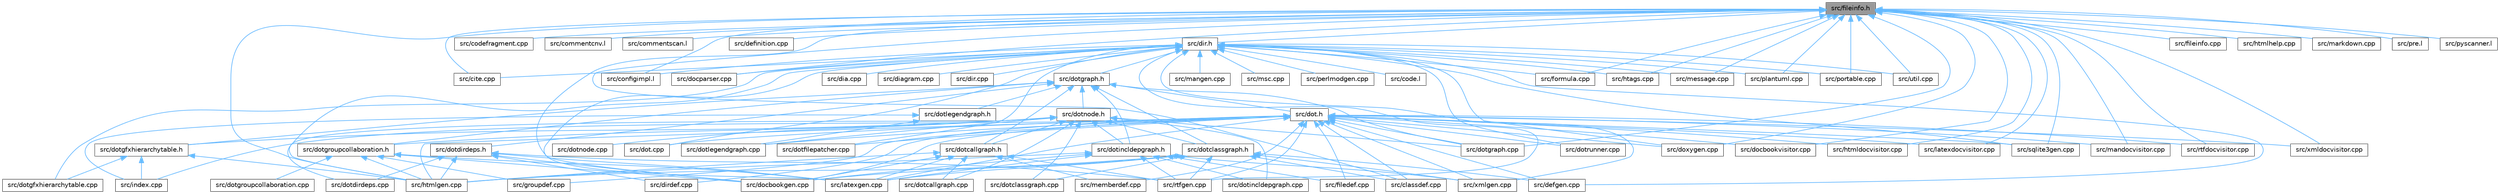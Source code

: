 digraph "src/fileinfo.h"
{
 // INTERACTIVE_SVG=YES
 // LATEX_PDF_SIZE
  bgcolor="transparent";
  edge [fontname=Helvetica,fontsize=10,labelfontname=Helvetica,labelfontsize=10];
  node [fontname=Helvetica,fontsize=10,shape=box,height=0.2,width=0.4];
  Node1 [id="Node000001",label="src/fileinfo.h",height=0.2,width=0.4,color="gray40", fillcolor="grey60", style="filled", fontcolor="black",tooltip=" "];
  Node1 -> Node2 [id="edge1_Node000001_Node000002",dir="back",color="steelblue1",style="solid",tooltip=" "];
  Node2 [id="Node000002",label="src/cite.cpp",height=0.2,width=0.4,color="grey40", fillcolor="white", style="filled",URL="$d5/d0b/cite_8cpp.html",tooltip=" "];
  Node1 -> Node3 [id="edge2_Node000001_Node000003",dir="back",color="steelblue1",style="solid",tooltip=" "];
  Node3 [id="Node000003",label="src/classdef.cpp",height=0.2,width=0.4,color="grey40", fillcolor="white", style="filled",URL="$de/d89/classdef_8cpp.html",tooltip=" "];
  Node1 -> Node4 [id="edge3_Node000001_Node000004",dir="back",color="steelblue1",style="solid",tooltip=" "];
  Node4 [id="Node000004",label="src/codefragment.cpp",height=0.2,width=0.4,color="grey40", fillcolor="white", style="filled",URL="$dd/d4a/codefragment_8cpp.html",tooltip=" "];
  Node1 -> Node5 [id="edge4_Node000001_Node000005",dir="back",color="steelblue1",style="solid",tooltip=" "];
  Node5 [id="Node000005",label="src/commentcnv.l",height=0.2,width=0.4,color="grey40", fillcolor="white", style="filled",URL="$d0/d47/commentcnv_8l.html",tooltip=" "];
  Node1 -> Node6 [id="edge5_Node000001_Node000006",dir="back",color="steelblue1",style="solid",tooltip=" "];
  Node6 [id="Node000006",label="src/commentscan.l",height=0.2,width=0.4,color="grey40", fillcolor="white", style="filled",URL="$d7/d5f/commentscan_8l.html",tooltip=" "];
  Node1 -> Node7 [id="edge6_Node000001_Node000007",dir="back",color="steelblue1",style="solid",tooltip=" "];
  Node7 [id="Node000007",label="src/configimpl.l",height=0.2,width=0.4,color="grey40", fillcolor="white", style="filled",URL="$d9/de3/configimpl_8l.html",tooltip=" "];
  Node1 -> Node8 [id="edge7_Node000001_Node000008",dir="back",color="steelblue1",style="solid",tooltip=" "];
  Node8 [id="Node000008",label="src/definition.cpp",height=0.2,width=0.4,color="grey40", fillcolor="white", style="filled",URL="$d3/dea/definition_8cpp.html",tooltip=" "];
  Node1 -> Node9 [id="edge8_Node000001_Node000009",dir="back",color="steelblue1",style="solid",tooltip=" "];
  Node9 [id="Node000009",label="src/dir.h",height=0.2,width=0.4,color="grey40", fillcolor="white", style="filled",URL="$df/d9c/dir_8h.html",tooltip=" "];
  Node9 -> Node2 [id="edge9_Node000009_Node000002",dir="back",color="steelblue1",style="solid",tooltip=" "];
  Node9 -> Node10 [id="edge10_Node000009_Node000010",dir="back",color="steelblue1",style="solid",tooltip=" "];
  Node10 [id="Node000010",label="src/code.l",height=0.2,width=0.4,color="grey40", fillcolor="white", style="filled",URL="$da/d1f/code_8l.html",tooltip=" "];
  Node9 -> Node7 [id="edge11_Node000009_Node000007",dir="back",color="steelblue1",style="solid",tooltip=" "];
  Node9 -> Node11 [id="edge12_Node000009_Node000011",dir="back",color="steelblue1",style="solid",tooltip=" "];
  Node11 [id="Node000011",label="src/defgen.cpp",height=0.2,width=0.4,color="grey40", fillcolor="white", style="filled",URL="$d3/d17/defgen_8cpp.html",tooltip=" "];
  Node9 -> Node12 [id="edge13_Node000009_Node000012",dir="back",color="steelblue1",style="solid",tooltip=" "];
  Node12 [id="Node000012",label="src/dia.cpp",height=0.2,width=0.4,color="grey40", fillcolor="white", style="filled",URL="$d1/df5/dia_8cpp.html",tooltip=" "];
  Node9 -> Node13 [id="edge14_Node000009_Node000013",dir="back",color="steelblue1",style="solid",tooltip=" "];
  Node13 [id="Node000013",label="src/diagram.cpp",height=0.2,width=0.4,color="grey40", fillcolor="white", style="filled",URL="$da/d0d/diagram_8cpp.html",tooltip=" "];
  Node9 -> Node14 [id="edge15_Node000009_Node000014",dir="back",color="steelblue1",style="solid",tooltip=" "];
  Node14 [id="Node000014",label="src/dir.cpp",height=0.2,width=0.4,color="grey40", fillcolor="white", style="filled",URL="$d3/d48/dir_8cpp.html",tooltip=" "];
  Node9 -> Node15 [id="edge16_Node000009_Node000015",dir="back",color="steelblue1",style="solid",tooltip=" "];
  Node15 [id="Node000015",label="src/docbookgen.cpp",height=0.2,width=0.4,color="grey40", fillcolor="white", style="filled",URL="$d8/d29/docbookgen_8cpp.html",tooltip=" "];
  Node9 -> Node16 [id="edge17_Node000009_Node000016",dir="back",color="steelblue1",style="solid",tooltip=" "];
  Node16 [id="Node000016",label="src/docparser.cpp",height=0.2,width=0.4,color="grey40", fillcolor="white", style="filled",URL="$da/d17/docparser_8cpp.html",tooltip=" "];
  Node9 -> Node17 [id="edge18_Node000009_Node000017",dir="back",color="steelblue1",style="solid",tooltip=" "];
  Node17 [id="Node000017",label="src/dot.cpp",height=0.2,width=0.4,color="grey40", fillcolor="white", style="filled",URL="$de/daa/dot_8cpp.html",tooltip=" "];
  Node9 -> Node18 [id="edge19_Node000009_Node000018",dir="back",color="steelblue1",style="solid",tooltip=" "];
  Node18 [id="Node000018",label="src/dotfilepatcher.cpp",height=0.2,width=0.4,color="grey40", fillcolor="white", style="filled",URL="$d9/d92/dotfilepatcher_8cpp.html",tooltip=" "];
  Node9 -> Node19 [id="edge20_Node000009_Node000019",dir="back",color="steelblue1",style="solid",tooltip=" "];
  Node19 [id="Node000019",label="src/dotgfxhierarchytable.cpp",height=0.2,width=0.4,color="grey40", fillcolor="white", style="filled",URL="$d4/d09/dotgfxhierarchytable_8cpp.html",tooltip=" "];
  Node9 -> Node20 [id="edge21_Node000009_Node000020",dir="back",color="steelblue1",style="solid",tooltip=" "];
  Node20 [id="Node000020",label="src/dotgraph.h",height=0.2,width=0.4,color="grey40", fillcolor="white", style="filled",URL="$d0/daa/dotgraph_8h.html",tooltip=" "];
  Node20 -> Node21 [id="edge22_Node000020_Node000021",dir="back",color="steelblue1",style="solid",tooltip=" "];
  Node21 [id="Node000021",label="src/dot.h",height=0.2,width=0.4,color="grey40", fillcolor="white", style="filled",URL="$d6/d4a/dot_8h.html",tooltip=" "];
  Node21 -> Node3 [id="edge23_Node000021_Node000003",dir="back",color="steelblue1",style="solid",tooltip=" "];
  Node21 -> Node11 [id="edge24_Node000021_Node000011",dir="back",color="steelblue1",style="solid",tooltip=" "];
  Node21 -> Node22 [id="edge25_Node000021_Node000022",dir="back",color="steelblue1",style="solid",tooltip=" "];
  Node22 [id="Node000022",label="src/dirdef.cpp",height=0.2,width=0.4,color="grey40", fillcolor="white", style="filled",URL="$d8/d52/dirdef_8cpp.html",tooltip=" "];
  Node21 -> Node15 [id="edge26_Node000021_Node000015",dir="back",color="steelblue1",style="solid",tooltip=" "];
  Node21 -> Node23 [id="edge27_Node000021_Node000023",dir="back",color="steelblue1",style="solid",tooltip=" "];
  Node23 [id="Node000023",label="src/docbookvisitor.cpp",height=0.2,width=0.4,color="grey40", fillcolor="white", style="filled",URL="$dc/d05/docbookvisitor_8cpp.html",tooltip=" "];
  Node21 -> Node17 [id="edge28_Node000021_Node000017",dir="back",color="steelblue1",style="solid",tooltip=" "];
  Node21 -> Node18 [id="edge29_Node000021_Node000018",dir="back",color="steelblue1",style="solid",tooltip=" "];
  Node21 -> Node24 [id="edge30_Node000021_Node000024",dir="back",color="steelblue1",style="solid",tooltip=" "];
  Node24 [id="Node000024",label="src/dotgraph.cpp",height=0.2,width=0.4,color="grey40", fillcolor="white", style="filled",URL="$de/d45/dotgraph_8cpp.html",tooltip=" "];
  Node21 -> Node25 [id="edge31_Node000021_Node000025",dir="back",color="steelblue1",style="solid",tooltip=" "];
  Node25 [id="Node000025",label="src/dotlegendgraph.cpp",height=0.2,width=0.4,color="grey40", fillcolor="white", style="filled",URL="$d4/d33/dotlegendgraph_8cpp.html",tooltip=" "];
  Node21 -> Node26 [id="edge32_Node000021_Node000026",dir="back",color="steelblue1",style="solid",tooltip=" "];
  Node26 [id="Node000026",label="src/dotrunner.cpp",height=0.2,width=0.4,color="grey40", fillcolor="white", style="filled",URL="$d1/dfe/dotrunner_8cpp.html",tooltip=" "];
  Node21 -> Node27 [id="edge33_Node000021_Node000027",dir="back",color="steelblue1",style="solid",tooltip=" "];
  Node27 [id="Node000027",label="src/doxygen.cpp",height=0.2,width=0.4,color="grey40", fillcolor="white", style="filled",URL="$dc/d98/doxygen_8cpp.html",tooltip=" "];
  Node21 -> Node28 [id="edge34_Node000021_Node000028",dir="back",color="steelblue1",style="solid",tooltip=" "];
  Node28 [id="Node000028",label="src/filedef.cpp",height=0.2,width=0.4,color="grey40", fillcolor="white", style="filled",URL="$d6/ddc/filedef_8cpp.html",tooltip=" "];
  Node21 -> Node29 [id="edge35_Node000021_Node000029",dir="back",color="steelblue1",style="solid",tooltip=" "];
  Node29 [id="Node000029",label="src/groupdef.cpp",height=0.2,width=0.4,color="grey40", fillcolor="white", style="filled",URL="$d6/d42/groupdef_8cpp.html",tooltip=" "];
  Node21 -> Node30 [id="edge36_Node000021_Node000030",dir="back",color="steelblue1",style="solid",tooltip=" "];
  Node30 [id="Node000030",label="src/htmldocvisitor.cpp",height=0.2,width=0.4,color="grey40", fillcolor="white", style="filled",URL="$da/db0/htmldocvisitor_8cpp.html",tooltip=" "];
  Node21 -> Node31 [id="edge37_Node000021_Node000031",dir="back",color="steelblue1",style="solid",tooltip=" "];
  Node31 [id="Node000031",label="src/htmlgen.cpp",height=0.2,width=0.4,color="grey40", fillcolor="white", style="filled",URL="$d8/d6e/htmlgen_8cpp.html",tooltip=" "];
  Node21 -> Node32 [id="edge38_Node000021_Node000032",dir="back",color="steelblue1",style="solid",tooltip=" "];
  Node32 [id="Node000032",label="src/index.cpp",height=0.2,width=0.4,color="grey40", fillcolor="white", style="filled",URL="$db/d14/index_8cpp.html",tooltip="This file contains functions for the various index pages."];
  Node21 -> Node33 [id="edge39_Node000021_Node000033",dir="back",color="steelblue1",style="solid",tooltip=" "];
  Node33 [id="Node000033",label="src/latexdocvisitor.cpp",height=0.2,width=0.4,color="grey40", fillcolor="white", style="filled",URL="$d1/d4e/latexdocvisitor_8cpp.html",tooltip=" "];
  Node21 -> Node34 [id="edge40_Node000021_Node000034",dir="back",color="steelblue1",style="solid",tooltip=" "];
  Node34 [id="Node000034",label="src/latexgen.cpp",height=0.2,width=0.4,color="grey40", fillcolor="white", style="filled",URL="$d4/d42/latexgen_8cpp.html",tooltip=" "];
  Node21 -> Node35 [id="edge41_Node000021_Node000035",dir="back",color="steelblue1",style="solid",tooltip=" "];
  Node35 [id="Node000035",label="src/mandocvisitor.cpp",height=0.2,width=0.4,color="grey40", fillcolor="white", style="filled",URL="$d8/dde/mandocvisitor_8cpp.html",tooltip=" "];
  Node21 -> Node36 [id="edge42_Node000021_Node000036",dir="back",color="steelblue1",style="solid",tooltip=" "];
  Node36 [id="Node000036",label="src/memberdef.cpp",height=0.2,width=0.4,color="grey40", fillcolor="white", style="filled",URL="$d0/d72/memberdef_8cpp.html",tooltip=" "];
  Node21 -> Node37 [id="edge43_Node000021_Node000037",dir="back",color="steelblue1",style="solid",tooltip=" "];
  Node37 [id="Node000037",label="src/rtfdocvisitor.cpp",height=0.2,width=0.4,color="grey40", fillcolor="white", style="filled",URL="$de/d9a/rtfdocvisitor_8cpp.html",tooltip=" "];
  Node21 -> Node38 [id="edge44_Node000021_Node000038",dir="back",color="steelblue1",style="solid",tooltip=" "];
  Node38 [id="Node000038",label="src/rtfgen.cpp",height=0.2,width=0.4,color="grey40", fillcolor="white", style="filled",URL="$d0/d9c/rtfgen_8cpp.html",tooltip=" "];
  Node21 -> Node39 [id="edge45_Node000021_Node000039",dir="back",color="steelblue1",style="solid",tooltip=" "];
  Node39 [id="Node000039",label="src/sqlite3gen.cpp",height=0.2,width=0.4,color="grey40", fillcolor="white", style="filled",URL="$d8/df8/sqlite3gen_8cpp.html",tooltip=" "];
  Node21 -> Node40 [id="edge46_Node000021_Node000040",dir="back",color="steelblue1",style="solid",tooltip=" "];
  Node40 [id="Node000040",label="src/xmldocvisitor.cpp",height=0.2,width=0.4,color="grey40", fillcolor="white", style="filled",URL="$dd/db6/xmldocvisitor_8cpp.html",tooltip=" "];
  Node21 -> Node41 [id="edge47_Node000021_Node000041",dir="back",color="steelblue1",style="solid",tooltip=" "];
  Node41 [id="Node000041",label="src/xmlgen.cpp",height=0.2,width=0.4,color="grey40", fillcolor="white", style="filled",URL="$d0/dc3/xmlgen_8cpp.html",tooltip=" "];
  Node20 -> Node42 [id="edge48_Node000020_Node000042",dir="back",color="steelblue1",style="solid",tooltip=" "];
  Node42 [id="Node000042",label="src/dotcallgraph.h",height=0.2,width=0.4,color="grey40", fillcolor="white", style="filled",URL="$dc/dcf/dotcallgraph_8h.html",tooltip=" "];
  Node42 -> Node15 [id="edge49_Node000042_Node000015",dir="back",color="steelblue1",style="solid",tooltip=" "];
  Node42 -> Node43 [id="edge50_Node000042_Node000043",dir="back",color="steelblue1",style="solid",tooltip=" "];
  Node43 [id="Node000043",label="src/dotcallgraph.cpp",height=0.2,width=0.4,color="grey40", fillcolor="white", style="filled",URL="$d4/dd5/dotcallgraph_8cpp.html",tooltip=" "];
  Node42 -> Node31 [id="edge51_Node000042_Node000031",dir="back",color="steelblue1",style="solid",tooltip=" "];
  Node42 -> Node34 [id="edge52_Node000042_Node000034",dir="back",color="steelblue1",style="solid",tooltip=" "];
  Node42 -> Node36 [id="edge53_Node000042_Node000036",dir="back",color="steelblue1",style="solid",tooltip=" "];
  Node42 -> Node38 [id="edge54_Node000042_Node000038",dir="back",color="steelblue1",style="solid",tooltip=" "];
  Node20 -> Node44 [id="edge55_Node000020_Node000044",dir="back",color="steelblue1",style="solid",tooltip=" "];
  Node44 [id="Node000044",label="src/dotclassgraph.h",height=0.2,width=0.4,color="grey40", fillcolor="white", style="filled",URL="$d5/d04/dotclassgraph_8h.html",tooltip=" "];
  Node44 -> Node3 [id="edge56_Node000044_Node000003",dir="back",color="steelblue1",style="solid",tooltip=" "];
  Node44 -> Node11 [id="edge57_Node000044_Node000011",dir="back",color="steelblue1",style="solid",tooltip=" "];
  Node44 -> Node15 [id="edge58_Node000044_Node000015",dir="back",color="steelblue1",style="solid",tooltip=" "];
  Node44 -> Node45 [id="edge59_Node000044_Node000045",dir="back",color="steelblue1",style="solid",tooltip=" "];
  Node45 [id="Node000045",label="src/dotclassgraph.cpp",height=0.2,width=0.4,color="grey40", fillcolor="white", style="filled",URL="$d4/dcd/dotclassgraph_8cpp.html",tooltip=" "];
  Node44 -> Node31 [id="edge60_Node000044_Node000031",dir="back",color="steelblue1",style="solid",tooltip=" "];
  Node44 -> Node34 [id="edge61_Node000044_Node000034",dir="back",color="steelblue1",style="solid",tooltip=" "];
  Node44 -> Node38 [id="edge62_Node000044_Node000038",dir="back",color="steelblue1",style="solid",tooltip=" "];
  Node44 -> Node41 [id="edge63_Node000044_Node000041",dir="back",color="steelblue1",style="solid",tooltip=" "];
  Node20 -> Node46 [id="edge64_Node000020_Node000046",dir="back",color="steelblue1",style="solid",tooltip=" "];
  Node46 [id="Node000046",label="src/dotdirdeps.h",height=0.2,width=0.4,color="grey40", fillcolor="white", style="filled",URL="$d3/dcf/dotdirdeps_8h.html",tooltip=" "];
  Node46 -> Node22 [id="edge65_Node000046_Node000022",dir="back",color="steelblue1",style="solid",tooltip=" "];
  Node46 -> Node15 [id="edge66_Node000046_Node000015",dir="back",color="steelblue1",style="solid",tooltip=" "];
  Node46 -> Node47 [id="edge67_Node000046_Node000047",dir="back",color="steelblue1",style="solid",tooltip=" "];
  Node47 [id="Node000047",label="src/dotdirdeps.cpp",height=0.2,width=0.4,color="grey40", fillcolor="white", style="filled",URL="$da/d45/dotdirdeps_8cpp.html",tooltip=" "];
  Node46 -> Node31 [id="edge68_Node000046_Node000031",dir="back",color="steelblue1",style="solid",tooltip=" "];
  Node46 -> Node34 [id="edge69_Node000046_Node000034",dir="back",color="steelblue1",style="solid",tooltip=" "];
  Node46 -> Node38 [id="edge70_Node000046_Node000038",dir="back",color="steelblue1",style="solid",tooltip=" "];
  Node20 -> Node48 [id="edge71_Node000020_Node000048",dir="back",color="steelblue1",style="solid",tooltip=" "];
  Node48 [id="Node000048",label="src/dotgfxhierarchytable.h",height=0.2,width=0.4,color="grey40", fillcolor="white", style="filled",URL="$d2/de7/dotgfxhierarchytable_8h.html",tooltip=" "];
  Node48 -> Node19 [id="edge72_Node000048_Node000019",dir="back",color="steelblue1",style="solid",tooltip=" "];
  Node48 -> Node31 [id="edge73_Node000048_Node000031",dir="back",color="steelblue1",style="solid",tooltip=" "];
  Node48 -> Node32 [id="edge74_Node000048_Node000032",dir="back",color="steelblue1",style="solid",tooltip=" "];
  Node20 -> Node24 [id="edge75_Node000020_Node000024",dir="back",color="steelblue1",style="solid",tooltip=" "];
  Node20 -> Node49 [id="edge76_Node000020_Node000049",dir="back",color="steelblue1",style="solid",tooltip=" "];
  Node49 [id="Node000049",label="src/dotgroupcollaboration.h",height=0.2,width=0.4,color="grey40", fillcolor="white", style="filled",URL="$d7/d99/dotgroupcollaboration_8h.html",tooltip=" "];
  Node49 -> Node15 [id="edge77_Node000049_Node000015",dir="back",color="steelblue1",style="solid",tooltip=" "];
  Node49 -> Node50 [id="edge78_Node000049_Node000050",dir="back",color="steelblue1",style="solid",tooltip=" "];
  Node50 [id="Node000050",label="src/dotgroupcollaboration.cpp",height=0.2,width=0.4,color="grey40", fillcolor="white", style="filled",URL="$d1/d86/dotgroupcollaboration_8cpp.html",tooltip=" "];
  Node49 -> Node29 [id="edge79_Node000049_Node000029",dir="back",color="steelblue1",style="solid",tooltip=" "];
  Node49 -> Node31 [id="edge80_Node000049_Node000031",dir="back",color="steelblue1",style="solid",tooltip=" "];
  Node49 -> Node34 [id="edge81_Node000049_Node000034",dir="back",color="steelblue1",style="solid",tooltip=" "];
  Node20 -> Node51 [id="edge82_Node000020_Node000051",dir="back",color="steelblue1",style="solid",tooltip=" "];
  Node51 [id="Node000051",label="src/dotincldepgraph.h",height=0.2,width=0.4,color="grey40", fillcolor="white", style="filled",URL="$dd/d8c/dotincldepgraph_8h.html",tooltip=" "];
  Node51 -> Node15 [id="edge83_Node000051_Node000015",dir="back",color="steelblue1",style="solid",tooltip=" "];
  Node51 -> Node52 [id="edge84_Node000051_Node000052",dir="back",color="steelblue1",style="solid",tooltip=" "];
  Node52 [id="Node000052",label="src/dotincldepgraph.cpp",height=0.2,width=0.4,color="grey40", fillcolor="white", style="filled",URL="$da/d57/dotincldepgraph_8cpp.html",tooltip=" "];
  Node51 -> Node28 [id="edge85_Node000051_Node000028",dir="back",color="steelblue1",style="solid",tooltip=" "];
  Node51 -> Node31 [id="edge86_Node000051_Node000031",dir="back",color="steelblue1",style="solid",tooltip=" "];
  Node51 -> Node34 [id="edge87_Node000051_Node000034",dir="back",color="steelblue1",style="solid",tooltip=" "];
  Node51 -> Node38 [id="edge88_Node000051_Node000038",dir="back",color="steelblue1",style="solid",tooltip=" "];
  Node51 -> Node41 [id="edge89_Node000051_Node000041",dir="back",color="steelblue1",style="solid",tooltip=" "];
  Node20 -> Node53 [id="edge90_Node000020_Node000053",dir="back",color="steelblue1",style="solid",tooltip=" "];
  Node53 [id="Node000053",label="src/dotlegendgraph.h",height=0.2,width=0.4,color="grey40", fillcolor="white", style="filled",URL="$d5/d76/dotlegendgraph_8h.html",tooltip=" "];
  Node53 -> Node25 [id="edge91_Node000053_Node000025",dir="back",color="steelblue1",style="solid",tooltip=" "];
  Node53 -> Node32 [id="edge92_Node000053_Node000032",dir="back",color="steelblue1",style="solid",tooltip=" "];
  Node20 -> Node54 [id="edge93_Node000020_Node000054",dir="back",color="steelblue1",style="solid",tooltip=" "];
  Node54 [id="Node000054",label="src/dotnode.h",height=0.2,width=0.4,color="grey40", fillcolor="white", style="filled",URL="$d8/d3b/dotnode_8h.html",tooltip=" "];
  Node54 -> Node43 [id="edge94_Node000054_Node000043",dir="back",color="steelblue1",style="solid",tooltip=" "];
  Node54 -> Node42 [id="edge95_Node000054_Node000042",dir="back",color="steelblue1",style="solid",tooltip=" "];
  Node54 -> Node45 [id="edge96_Node000054_Node000045",dir="back",color="steelblue1",style="solid",tooltip=" "];
  Node54 -> Node44 [id="edge97_Node000054_Node000044",dir="back",color="steelblue1",style="solid",tooltip=" "];
  Node54 -> Node47 [id="edge98_Node000054_Node000047",dir="back",color="steelblue1",style="solid",tooltip=" "];
  Node54 -> Node48 [id="edge99_Node000054_Node000048",dir="back",color="steelblue1",style="solid",tooltip=" "];
  Node54 -> Node24 [id="edge100_Node000054_Node000024",dir="back",color="steelblue1",style="solid",tooltip=" "];
  Node54 -> Node49 [id="edge101_Node000054_Node000049",dir="back",color="steelblue1",style="solid",tooltip=" "];
  Node54 -> Node52 [id="edge102_Node000054_Node000052",dir="back",color="steelblue1",style="solid",tooltip=" "];
  Node54 -> Node51 [id="edge103_Node000054_Node000051",dir="back",color="steelblue1",style="solid",tooltip=" "];
  Node54 -> Node25 [id="edge104_Node000054_Node000025",dir="back",color="steelblue1",style="solid",tooltip=" "];
  Node54 -> Node55 [id="edge105_Node000054_Node000055",dir="back",color="steelblue1",style="solid",tooltip=" "];
  Node55 [id="Node000055",label="src/dotnode.cpp",height=0.2,width=0.4,color="grey40", fillcolor="white", style="filled",URL="$df/d58/dotnode_8cpp.html",tooltip=" "];
  Node9 -> Node26 [id="edge106_Node000009_Node000026",dir="back",color="steelblue1",style="solid",tooltip=" "];
  Node9 -> Node27 [id="edge107_Node000009_Node000027",dir="back",color="steelblue1",style="solid",tooltip=" "];
  Node9 -> Node56 [id="edge108_Node000009_Node000056",dir="back",color="steelblue1",style="solid",tooltip=" "];
  Node56 [id="Node000056",label="src/formula.cpp",height=0.2,width=0.4,color="grey40", fillcolor="white", style="filled",URL="$d7/d5b/formula_8cpp.html",tooltip=" "];
  Node9 -> Node57 [id="edge109_Node000009_Node000057",dir="back",color="steelblue1",style="solid",tooltip=" "];
  Node57 [id="Node000057",label="src/htags.cpp",height=0.2,width=0.4,color="grey40", fillcolor="white", style="filled",URL="$d9/db7/htags_8cpp.html",tooltip=" "];
  Node9 -> Node31 [id="edge110_Node000009_Node000031",dir="back",color="steelblue1",style="solid",tooltip=" "];
  Node9 -> Node58 [id="edge111_Node000009_Node000058",dir="back",color="steelblue1",style="solid",tooltip=" "];
  Node58 [id="Node000058",label="src/mangen.cpp",height=0.2,width=0.4,color="grey40", fillcolor="white", style="filled",URL="$d7/de7/mangen_8cpp.html",tooltip=" "];
  Node9 -> Node59 [id="edge112_Node000009_Node000059",dir="back",color="steelblue1",style="solid",tooltip=" "];
  Node59 [id="Node000059",label="src/message.cpp",height=0.2,width=0.4,color="grey40", fillcolor="white", style="filled",URL="$d8/d6a/message_8cpp.html",tooltip=" "];
  Node9 -> Node60 [id="edge113_Node000009_Node000060",dir="back",color="steelblue1",style="solid",tooltip=" "];
  Node60 [id="Node000060",label="src/msc.cpp",height=0.2,width=0.4,color="grey40", fillcolor="white", style="filled",URL="$db/d33/msc_8cpp.html",tooltip=" "];
  Node9 -> Node61 [id="edge114_Node000009_Node000061",dir="back",color="steelblue1",style="solid",tooltip=" "];
  Node61 [id="Node000061",label="src/perlmodgen.cpp",height=0.2,width=0.4,color="grey40", fillcolor="white", style="filled",URL="$de/dd0/perlmodgen_8cpp.html",tooltip=" "];
  Node9 -> Node62 [id="edge115_Node000009_Node000062",dir="back",color="steelblue1",style="solid",tooltip=" "];
  Node62 [id="Node000062",label="src/plantuml.cpp",height=0.2,width=0.4,color="grey40", fillcolor="white", style="filled",URL="$d7/d5b/plantuml_8cpp.html",tooltip=" "];
  Node9 -> Node63 [id="edge116_Node000009_Node000063",dir="back",color="steelblue1",style="solid",tooltip=" "];
  Node63 [id="Node000063",label="src/portable.cpp",height=0.2,width=0.4,color="grey40", fillcolor="white", style="filled",URL="$d0/d1c/portable_8cpp.html",tooltip=" "];
  Node9 -> Node38 [id="edge117_Node000009_Node000038",dir="back",color="steelblue1",style="solid",tooltip=" "];
  Node9 -> Node39 [id="edge118_Node000009_Node000039",dir="back",color="steelblue1",style="solid",tooltip=" "];
  Node9 -> Node64 [id="edge119_Node000009_Node000064",dir="back",color="steelblue1",style="solid",tooltip=" "];
  Node64 [id="Node000064",label="src/util.cpp",height=0.2,width=0.4,color="grey40", fillcolor="white", style="filled",URL="$df/d2d/util_8cpp.html",tooltip=" "];
  Node9 -> Node41 [id="edge120_Node000009_Node000041",dir="back",color="steelblue1",style="solid",tooltip=" "];
  Node1 -> Node23 [id="edge121_Node000001_Node000023",dir="back",color="steelblue1",style="solid",tooltip=" "];
  Node1 -> Node16 [id="edge122_Node000001_Node000016",dir="back",color="steelblue1",style="solid",tooltip=" "];
  Node1 -> Node24 [id="edge123_Node000001_Node000024",dir="back",color="steelblue1",style="solid",tooltip=" "];
  Node1 -> Node27 [id="edge124_Node000001_Node000027",dir="back",color="steelblue1",style="solid",tooltip=" "];
  Node1 -> Node65 [id="edge125_Node000001_Node000065",dir="back",color="steelblue1",style="solid",tooltip=" "];
  Node65 [id="Node000065",label="src/fileinfo.cpp",height=0.2,width=0.4,color="grey40", fillcolor="white", style="filled",URL="$db/dbc/fileinfo_8cpp.html",tooltip=" "];
  Node1 -> Node56 [id="edge126_Node000001_Node000056",dir="back",color="steelblue1",style="solid",tooltip=" "];
  Node1 -> Node57 [id="edge127_Node000001_Node000057",dir="back",color="steelblue1",style="solid",tooltip=" "];
  Node1 -> Node30 [id="edge128_Node000001_Node000030",dir="back",color="steelblue1",style="solid",tooltip=" "];
  Node1 -> Node31 [id="edge129_Node000001_Node000031",dir="back",color="steelblue1",style="solid",tooltip=" "];
  Node1 -> Node66 [id="edge130_Node000001_Node000066",dir="back",color="steelblue1",style="solid",tooltip=" "];
  Node66 [id="Node000066",label="src/htmlhelp.cpp",height=0.2,width=0.4,color="grey40", fillcolor="white", style="filled",URL="$d3/d4b/htmlhelp_8cpp.html",tooltip=" "];
  Node1 -> Node33 [id="edge131_Node000001_Node000033",dir="back",color="steelblue1",style="solid",tooltip=" "];
  Node1 -> Node34 [id="edge132_Node000001_Node000034",dir="back",color="steelblue1",style="solid",tooltip=" "];
  Node1 -> Node35 [id="edge133_Node000001_Node000035",dir="back",color="steelblue1",style="solid",tooltip=" "];
  Node1 -> Node67 [id="edge134_Node000001_Node000067",dir="back",color="steelblue1",style="solid",tooltip=" "];
  Node67 [id="Node000067",label="src/markdown.cpp",height=0.2,width=0.4,color="grey40", fillcolor="white", style="filled",URL="$de/d04/markdown_8cpp.html",tooltip=" "];
  Node1 -> Node59 [id="edge135_Node000001_Node000059",dir="back",color="steelblue1",style="solid",tooltip=" "];
  Node1 -> Node62 [id="edge136_Node000001_Node000062",dir="back",color="steelblue1",style="solid",tooltip=" "];
  Node1 -> Node63 [id="edge137_Node000001_Node000063",dir="back",color="steelblue1",style="solid",tooltip=" "];
  Node1 -> Node68 [id="edge138_Node000001_Node000068",dir="back",color="steelblue1",style="solid",tooltip=" "];
  Node68 [id="Node000068",label="src/pre.l",height=0.2,width=0.4,color="grey40", fillcolor="white", style="filled",URL="$d0/da7/pre_8l.html",tooltip=" "];
  Node1 -> Node69 [id="edge139_Node000001_Node000069",dir="back",color="steelblue1",style="solid",tooltip=" "];
  Node69 [id="Node000069",label="src/pyscanner.l",height=0.2,width=0.4,color="grey40", fillcolor="white", style="filled",URL="$de/d2b/pyscanner_8l.html",tooltip=" "];
  Node1 -> Node37 [id="edge140_Node000001_Node000037",dir="back",color="steelblue1",style="solid",tooltip=" "];
  Node1 -> Node39 [id="edge141_Node000001_Node000039",dir="back",color="steelblue1",style="solid",tooltip=" "];
  Node1 -> Node64 [id="edge142_Node000001_Node000064",dir="back",color="steelblue1",style="solid",tooltip=" "];
  Node1 -> Node40 [id="edge143_Node000001_Node000040",dir="back",color="steelblue1",style="solid",tooltip=" "];
}
